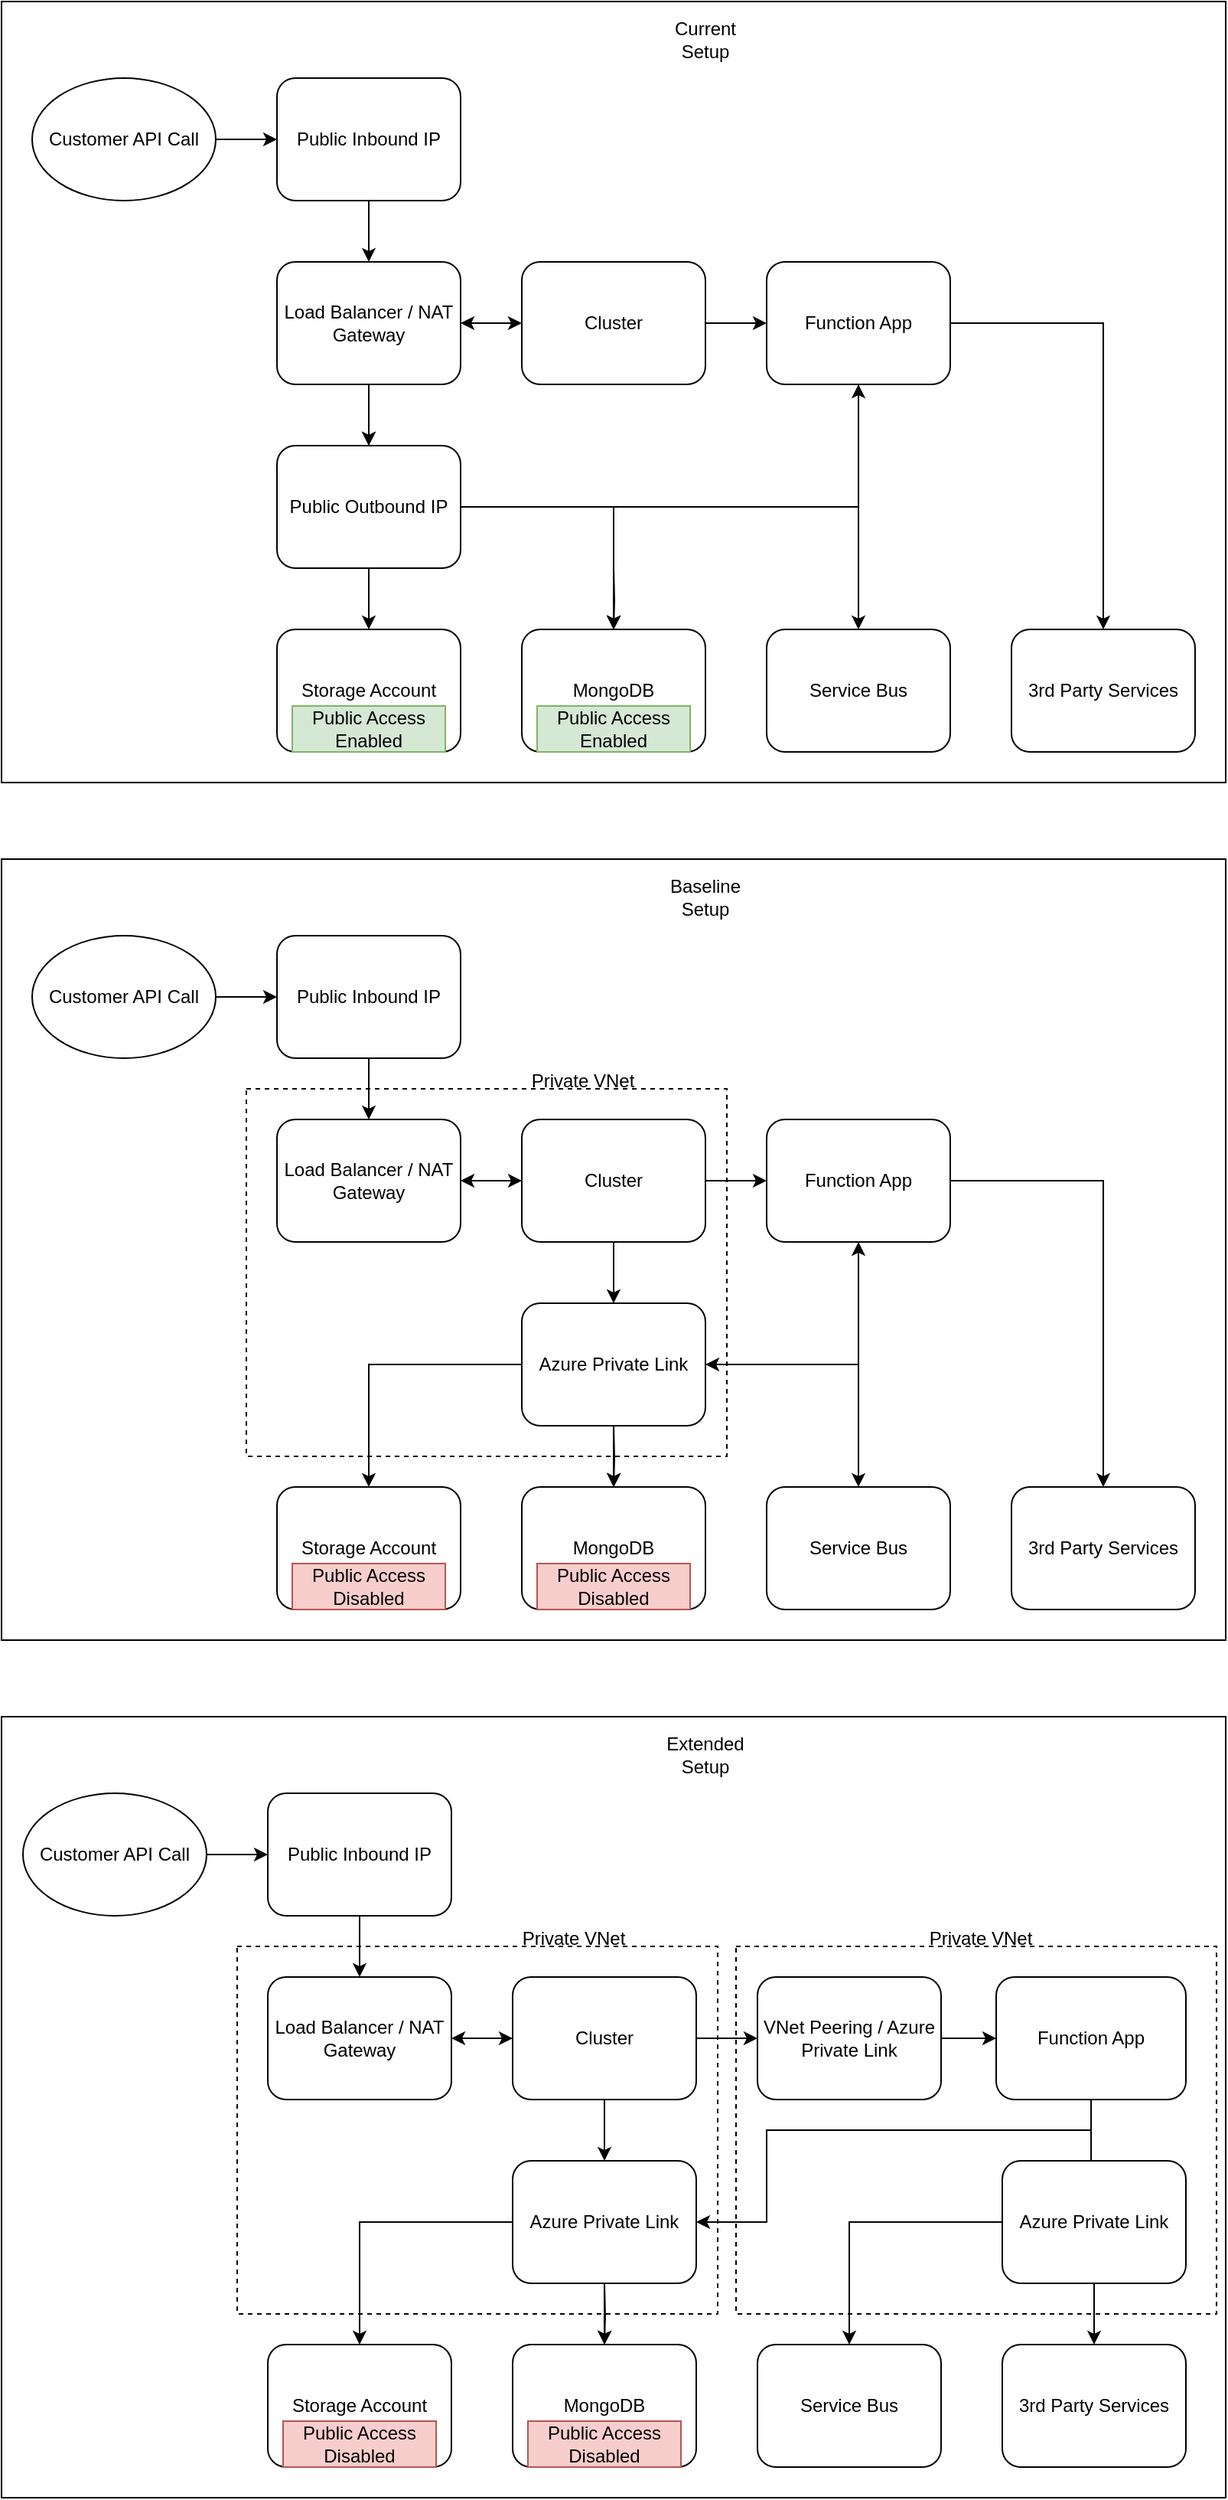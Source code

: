 <mxfile version="23.0.1" type="github">
  <diagram name="Page-1" id="20M73AAbPpsOpiNFh2Rf">
    <mxGraphModel dx="2052" dy="1188" grid="1" gridSize="10" guides="1" tooltips="1" connect="1" arrows="1" fold="1" page="1" pageScale="1" pageWidth="827" pageHeight="1169" math="0" shadow="0">
      <root>
        <mxCell id="0" />
        <mxCell id="1" parent="0" />
        <mxCell id="LOcvImVd184odbR1vvfn-132" value="" style="rounded=0;whiteSpace=wrap;html=1;" vertex="1" parent="1">
          <mxGeometry x="20" y="30" width="800" height="510" as="geometry" />
        </mxCell>
        <mxCell id="LOcvImVd184odbR1vvfn-131" value="" style="rounded=0;whiteSpace=wrap;html=1;" vertex="1" parent="1">
          <mxGeometry x="20" y="1150" width="800" height="510" as="geometry" />
        </mxCell>
        <mxCell id="LOcvImVd184odbR1vvfn-130" value="" style="rounded=0;whiteSpace=wrap;html=1;" vertex="1" parent="1">
          <mxGeometry x="20" y="590" width="800" height="510" as="geometry" />
        </mxCell>
        <mxCell id="LOcvImVd184odbR1vvfn-82" value="" style="rounded=0;whiteSpace=wrap;html=1;fillColor=none;dashed=1;" vertex="1" parent="1">
          <mxGeometry x="180" y="740" width="314" height="240" as="geometry" />
        </mxCell>
        <mxCell id="LOcvImVd184odbR1vvfn-113" value="" style="rounded=0;whiteSpace=wrap;html=1;fillColor=none;dashed=1;" vertex="1" parent="1">
          <mxGeometry x="500" y="1300" width="314" height="240" as="geometry" />
        </mxCell>
        <mxCell id="LOcvImVd184odbR1vvfn-107" value="" style="rounded=0;whiteSpace=wrap;html=1;fillColor=none;dashed=1;" vertex="1" parent="1">
          <mxGeometry x="174" y="1300" width="314" height="240" as="geometry" />
        </mxCell>
        <mxCell id="LOcvImVd184odbR1vvfn-3" style="edgeStyle=orthogonalEdgeStyle;rounded=0;orthogonalLoop=1;jettySize=auto;html=1;entryX=0.5;entryY=0;entryDx=0;entryDy=0;startArrow=none;startFill=0;exitX=0.5;exitY=1;exitDx=0;exitDy=0;" edge="1" parent="1" source="LOcvImVd184odbR1vvfn-48" target="LOcvImVd184odbR1vvfn-2">
          <mxGeometry relative="1" as="geometry">
            <mxPoint x="260" y="400" as="sourcePoint" />
          </mxGeometry>
        </mxCell>
        <mxCell id="LOcvImVd184odbR1vvfn-2" value="Storage Account" style="rounded=1;whiteSpace=wrap;html=1;" vertex="1" parent="1">
          <mxGeometry x="200" y="440" width="120" height="80" as="geometry" />
        </mxCell>
        <mxCell id="LOcvImVd184odbR1vvfn-11" value="MongoDB" style="rounded=1;whiteSpace=wrap;html=1;" vertex="1" parent="1">
          <mxGeometry x="360" y="440" width="120" height="80" as="geometry" />
        </mxCell>
        <mxCell id="LOcvImVd184odbR1vvfn-14" style="edgeStyle=orthogonalEdgeStyle;rounded=0;orthogonalLoop=1;jettySize=auto;html=1;entryX=0.5;entryY=0;entryDx=0;entryDy=0;startArrow=none;startFill=0;" edge="1" parent="1" target="LOcvImVd184odbR1vvfn-11">
          <mxGeometry relative="1" as="geometry">
            <mxPoint x="420" y="400" as="sourcePoint" />
          </mxGeometry>
        </mxCell>
        <mxCell id="LOcvImVd184odbR1vvfn-16" style="edgeStyle=orthogonalEdgeStyle;rounded=0;orthogonalLoop=1;jettySize=auto;html=1;entryX=0.5;entryY=0;entryDx=0;entryDy=0;startArrow=classic;startFill=1;" edge="1" parent="1" source="LOcvImVd184odbR1vvfn-13" target="LOcvImVd184odbR1vvfn-15">
          <mxGeometry relative="1" as="geometry" />
        </mxCell>
        <mxCell id="LOcvImVd184odbR1vvfn-18" style="edgeStyle=orthogonalEdgeStyle;rounded=0;orthogonalLoop=1;jettySize=auto;html=1;" edge="1" parent="1" source="LOcvImVd184odbR1vvfn-13" target="LOcvImVd184odbR1vvfn-17">
          <mxGeometry relative="1" as="geometry" />
        </mxCell>
        <mxCell id="LOcvImVd184odbR1vvfn-126" style="edgeStyle=orthogonalEdgeStyle;rounded=0;orthogonalLoop=1;jettySize=auto;html=1;entryX=0.5;entryY=0;entryDx=0;entryDy=0;" edge="1" parent="1" source="LOcvImVd184odbR1vvfn-13" target="LOcvImVd184odbR1vvfn-11">
          <mxGeometry relative="1" as="geometry">
            <Array as="points">
              <mxPoint x="580" y="360" />
              <mxPoint x="420" y="360" />
            </Array>
          </mxGeometry>
        </mxCell>
        <mxCell id="LOcvImVd184odbR1vvfn-13" value="Function App" style="rounded=1;whiteSpace=wrap;html=1;" vertex="1" parent="1">
          <mxGeometry x="520" y="200" width="120" height="80" as="geometry" />
        </mxCell>
        <mxCell id="LOcvImVd184odbR1vvfn-15" value="Service Bus" style="rounded=1;whiteSpace=wrap;html=1;" vertex="1" parent="1">
          <mxGeometry x="520" y="440" width="120" height="80" as="geometry" />
        </mxCell>
        <mxCell id="LOcvImVd184odbR1vvfn-17" value="3rd Party Services" style="rounded=1;whiteSpace=wrap;html=1;" vertex="1" parent="1">
          <mxGeometry x="680" y="440" width="120" height="80" as="geometry" />
        </mxCell>
        <mxCell id="LOcvImVd184odbR1vvfn-52" style="edgeStyle=orthogonalEdgeStyle;rounded=0;orthogonalLoop=1;jettySize=auto;html=1;entryX=0.5;entryY=0;entryDx=0;entryDy=0;" edge="1" parent="1" source="LOcvImVd184odbR1vvfn-48" target="LOcvImVd184odbR1vvfn-11">
          <mxGeometry relative="1" as="geometry">
            <Array as="points">
              <mxPoint x="420" y="360" />
            </Array>
          </mxGeometry>
        </mxCell>
        <mxCell id="LOcvImVd184odbR1vvfn-42" value="Load Balancer / NAT Gateway" style="rounded=1;whiteSpace=wrap;html=1;" vertex="1" parent="1">
          <mxGeometry x="200" y="200" width="120" height="80" as="geometry" />
        </mxCell>
        <mxCell id="LOcvImVd184odbR1vvfn-50" value="" style="edgeStyle=orthogonalEdgeStyle;rounded=0;orthogonalLoop=1;jettySize=auto;html=1;entryX=0.5;entryY=0;entryDx=0;entryDy=0;startArrow=classic;startFill=1;" edge="1" parent="1" source="LOcvImVd184odbR1vvfn-13" target="LOcvImVd184odbR1vvfn-1">
          <mxGeometry relative="1" as="geometry">
            <mxPoint x="520" y="240" as="sourcePoint" />
            <mxPoint x="420" y="320" as="targetPoint" />
            <Array as="points">
              <mxPoint x="420" y="240" />
            </Array>
          </mxGeometry>
        </mxCell>
        <mxCell id="LOcvImVd184odbR1vvfn-59" style="edgeStyle=orthogonalEdgeStyle;rounded=0;orthogonalLoop=1;jettySize=auto;html=1;entryX=1;entryY=0.5;entryDx=0;entryDy=0;startArrow=classic;startFill=1;" edge="1" parent="1" source="LOcvImVd184odbR1vvfn-1" target="LOcvImVd184odbR1vvfn-42">
          <mxGeometry relative="1" as="geometry" />
        </mxCell>
        <mxCell id="LOcvImVd184odbR1vvfn-1" value="Cluster" style="rounded=1;whiteSpace=wrap;html=1;" vertex="1" parent="1">
          <mxGeometry x="360" y="200" width="120" height="80" as="geometry" />
        </mxCell>
        <mxCell id="LOcvImVd184odbR1vvfn-53" value="" style="edgeStyle=orthogonalEdgeStyle;rounded=0;orthogonalLoop=1;jettySize=auto;html=1;entryX=0.5;entryY=0;entryDx=0;entryDy=0;startArrow=none;startFill=0;exitX=0.5;exitY=1;exitDx=0;exitDy=0;" edge="1" parent="1" source="LOcvImVd184odbR1vvfn-42" target="LOcvImVd184odbR1vvfn-48">
          <mxGeometry relative="1" as="geometry">
            <mxPoint x="260" y="280" as="sourcePoint" />
            <mxPoint x="260" y="440" as="targetPoint" />
          </mxGeometry>
        </mxCell>
        <mxCell id="LOcvImVd184odbR1vvfn-54" value="" style="edgeStyle=orthogonalEdgeStyle;rounded=0;orthogonalLoop=1;jettySize=auto;html=1;entryX=0.5;entryY=0;entryDx=0;entryDy=0;" edge="1" parent="1" source="LOcvImVd184odbR1vvfn-42" target="LOcvImVd184odbR1vvfn-48">
          <mxGeometry relative="1" as="geometry">
            <mxPoint x="260" y="280" as="sourcePoint" />
            <mxPoint x="420" y="440" as="targetPoint" />
            <Array as="points" />
          </mxGeometry>
        </mxCell>
        <mxCell id="LOcvImVd184odbR1vvfn-48" value="Public Outbound IP" style="rounded=1;whiteSpace=wrap;html=1;" vertex="1" parent="1">
          <mxGeometry x="200" y="320" width="120" height="80" as="geometry" />
        </mxCell>
        <mxCell id="LOcvImVd184odbR1vvfn-56" style="edgeStyle=orthogonalEdgeStyle;rounded=0;orthogonalLoop=1;jettySize=auto;html=1;entryX=0.5;entryY=0;entryDx=0;entryDy=0;" edge="1" parent="1" source="LOcvImVd184odbR1vvfn-55" target="LOcvImVd184odbR1vvfn-42">
          <mxGeometry relative="1" as="geometry" />
        </mxCell>
        <mxCell id="LOcvImVd184odbR1vvfn-55" value="Public Inbound IP" style="rounded=1;whiteSpace=wrap;html=1;" vertex="1" parent="1">
          <mxGeometry x="200" y="80" width="120" height="80" as="geometry" />
        </mxCell>
        <mxCell id="LOcvImVd184odbR1vvfn-84" style="edgeStyle=orthogonalEdgeStyle;rounded=0;orthogonalLoop=1;jettySize=auto;html=1;entryX=0;entryY=0.5;entryDx=0;entryDy=0;" edge="1" parent="1" source="LOcvImVd184odbR1vvfn-57" target="LOcvImVd184odbR1vvfn-55">
          <mxGeometry relative="1" as="geometry" />
        </mxCell>
        <mxCell id="LOcvImVd184odbR1vvfn-57" value="Customer API Call" style="ellipse;whiteSpace=wrap;html=1;" vertex="1" parent="1">
          <mxGeometry x="40" y="80" width="120" height="80" as="geometry" />
        </mxCell>
        <mxCell id="LOcvImVd184odbR1vvfn-60" style="edgeStyle=orthogonalEdgeStyle;rounded=0;orthogonalLoop=1;jettySize=auto;html=1;entryX=0.5;entryY=0;entryDx=0;entryDy=0;startArrow=none;startFill=0;exitX=0.5;exitY=1;exitDx=0;exitDy=0;" edge="1" parent="1" source="LOcvImVd184odbR1vvfn-76" target="LOcvImVd184odbR1vvfn-61">
          <mxGeometry relative="1" as="geometry">
            <mxPoint x="260" y="960" as="sourcePoint" />
            <Array as="points">
              <mxPoint x="420" y="920" />
              <mxPoint x="260" y="920" />
            </Array>
          </mxGeometry>
        </mxCell>
        <mxCell id="LOcvImVd184odbR1vvfn-61" value="Storage Account" style="rounded=1;whiteSpace=wrap;html=1;" vertex="1" parent="1">
          <mxGeometry x="200" y="1000" width="120" height="80" as="geometry" />
        </mxCell>
        <mxCell id="LOcvImVd184odbR1vvfn-62" value="MongoDB" style="rounded=1;whiteSpace=wrap;html=1;" vertex="1" parent="1">
          <mxGeometry x="360" y="1000" width="120" height="80" as="geometry" />
        </mxCell>
        <mxCell id="LOcvImVd184odbR1vvfn-63" style="edgeStyle=orthogonalEdgeStyle;rounded=0;orthogonalLoop=1;jettySize=auto;html=1;entryX=0.5;entryY=0;entryDx=0;entryDy=0;startArrow=none;startFill=0;" edge="1" parent="1" target="LOcvImVd184odbR1vvfn-62">
          <mxGeometry relative="1" as="geometry">
            <mxPoint x="420" y="960" as="sourcePoint" />
          </mxGeometry>
        </mxCell>
        <mxCell id="LOcvImVd184odbR1vvfn-64" style="edgeStyle=orthogonalEdgeStyle;rounded=0;orthogonalLoop=1;jettySize=auto;html=1;entryX=0.5;entryY=0;entryDx=0;entryDy=0;startArrow=classic;startFill=1;" edge="1" parent="1" source="LOcvImVd184odbR1vvfn-66" target="LOcvImVd184odbR1vvfn-67">
          <mxGeometry relative="1" as="geometry" />
        </mxCell>
        <mxCell id="LOcvImVd184odbR1vvfn-65" style="edgeStyle=orthogonalEdgeStyle;rounded=0;orthogonalLoop=1;jettySize=auto;html=1;" edge="1" parent="1" source="LOcvImVd184odbR1vvfn-66" target="LOcvImVd184odbR1vvfn-68">
          <mxGeometry relative="1" as="geometry" />
        </mxCell>
        <mxCell id="LOcvImVd184odbR1vvfn-127" style="edgeStyle=orthogonalEdgeStyle;rounded=0;orthogonalLoop=1;jettySize=auto;html=1;entryX=1;entryY=0.5;entryDx=0;entryDy=0;" edge="1" parent="1" source="LOcvImVd184odbR1vvfn-66" target="LOcvImVd184odbR1vvfn-76">
          <mxGeometry relative="1" as="geometry">
            <Array as="points">
              <mxPoint x="580" y="920" />
            </Array>
          </mxGeometry>
        </mxCell>
        <mxCell id="LOcvImVd184odbR1vvfn-66" value="Function App" style="rounded=1;whiteSpace=wrap;html=1;" vertex="1" parent="1">
          <mxGeometry x="520" y="760" width="120" height="80" as="geometry" />
        </mxCell>
        <mxCell id="LOcvImVd184odbR1vvfn-67" value="Service Bus" style="rounded=1;whiteSpace=wrap;html=1;" vertex="1" parent="1">
          <mxGeometry x="520" y="1000" width="120" height="80" as="geometry" />
        </mxCell>
        <mxCell id="LOcvImVd184odbR1vvfn-68" value="3rd Party Services" style="rounded=1;whiteSpace=wrap;html=1;" vertex="1" parent="1">
          <mxGeometry x="680" y="1000" width="120" height="80" as="geometry" />
        </mxCell>
        <mxCell id="LOcvImVd184odbR1vvfn-69" style="edgeStyle=orthogonalEdgeStyle;rounded=0;orthogonalLoop=1;jettySize=auto;html=1;entryX=0.5;entryY=0;entryDx=0;entryDy=0;" edge="1" parent="1" source="LOcvImVd184odbR1vvfn-76" target="LOcvImVd184odbR1vvfn-62">
          <mxGeometry relative="1" as="geometry">
            <Array as="points">
              <mxPoint x="420" y="920" />
            </Array>
          </mxGeometry>
        </mxCell>
        <mxCell id="LOcvImVd184odbR1vvfn-70" value="Load Balancer / NAT Gateway" style="rounded=1;whiteSpace=wrap;html=1;" vertex="1" parent="1">
          <mxGeometry x="200" y="760" width="120" height="80" as="geometry" />
        </mxCell>
        <mxCell id="LOcvImVd184odbR1vvfn-71" value="" style="edgeStyle=orthogonalEdgeStyle;rounded=0;orthogonalLoop=1;jettySize=auto;html=1;entryX=0.5;entryY=0;entryDx=0;entryDy=0;startArrow=classic;startFill=1;" edge="1" parent="1" source="LOcvImVd184odbR1vvfn-66" target="LOcvImVd184odbR1vvfn-73">
          <mxGeometry relative="1" as="geometry">
            <mxPoint x="520" y="800" as="sourcePoint" />
            <mxPoint x="420" y="880" as="targetPoint" />
            <Array as="points">
              <mxPoint x="420" y="800" />
            </Array>
          </mxGeometry>
        </mxCell>
        <mxCell id="LOcvImVd184odbR1vvfn-72" style="edgeStyle=orthogonalEdgeStyle;rounded=0;orthogonalLoop=1;jettySize=auto;html=1;entryX=1;entryY=0.5;entryDx=0;entryDy=0;startArrow=classic;startFill=1;" edge="1" parent="1" source="LOcvImVd184odbR1vvfn-73" target="LOcvImVd184odbR1vvfn-70">
          <mxGeometry relative="1" as="geometry" />
        </mxCell>
        <mxCell id="LOcvImVd184odbR1vvfn-81" style="edgeStyle=orthogonalEdgeStyle;rounded=0;orthogonalLoop=1;jettySize=auto;html=1;entryX=0.5;entryY=0;entryDx=0;entryDy=0;" edge="1" parent="1" source="LOcvImVd184odbR1vvfn-73" target="LOcvImVd184odbR1vvfn-76">
          <mxGeometry relative="1" as="geometry" />
        </mxCell>
        <mxCell id="LOcvImVd184odbR1vvfn-73" value="Cluster" style="rounded=1;whiteSpace=wrap;html=1;" vertex="1" parent="1">
          <mxGeometry x="360" y="760" width="120" height="80" as="geometry" />
        </mxCell>
        <mxCell id="LOcvImVd184odbR1vvfn-76" value="Azure Private Link" style="rounded=1;whiteSpace=wrap;html=1;" vertex="1" parent="1">
          <mxGeometry x="360" y="880" width="120" height="80" as="geometry" />
        </mxCell>
        <mxCell id="LOcvImVd184odbR1vvfn-77" style="edgeStyle=orthogonalEdgeStyle;rounded=0;orthogonalLoop=1;jettySize=auto;html=1;entryX=0.5;entryY=0;entryDx=0;entryDy=0;" edge="1" parent="1" source="LOcvImVd184odbR1vvfn-78" target="LOcvImVd184odbR1vvfn-70">
          <mxGeometry relative="1" as="geometry" />
        </mxCell>
        <mxCell id="LOcvImVd184odbR1vvfn-78" value="Public Inbound IP" style="rounded=1;whiteSpace=wrap;html=1;" vertex="1" parent="1">
          <mxGeometry x="200" y="640" width="120" height="80" as="geometry" />
        </mxCell>
        <mxCell id="LOcvImVd184odbR1vvfn-86" style="edgeStyle=orthogonalEdgeStyle;rounded=0;orthogonalLoop=1;jettySize=auto;html=1;entryX=0;entryY=0.5;entryDx=0;entryDy=0;" edge="1" parent="1" source="LOcvImVd184odbR1vvfn-80" target="LOcvImVd184odbR1vvfn-78">
          <mxGeometry relative="1" as="geometry" />
        </mxCell>
        <mxCell id="LOcvImVd184odbR1vvfn-80" value="Customer API Call" style="ellipse;whiteSpace=wrap;html=1;" vertex="1" parent="1">
          <mxGeometry x="40" y="640" width="120" height="80" as="geometry" />
        </mxCell>
        <mxCell id="LOcvImVd184odbR1vvfn-83" value="Private VNet" style="text;html=1;strokeColor=none;fillColor=none;align=center;verticalAlign=middle;whiteSpace=wrap;rounded=0;" vertex="1" parent="1">
          <mxGeometry x="360" y="720" width="80" height="30" as="geometry" />
        </mxCell>
        <mxCell id="LOcvImVd184odbR1vvfn-87" style="edgeStyle=orthogonalEdgeStyle;rounded=0;orthogonalLoop=1;jettySize=auto;html=1;entryX=0.5;entryY=0;entryDx=0;entryDy=0;startArrow=none;startFill=0;exitX=0.5;exitY=1;exitDx=0;exitDy=0;" edge="1" parent="1" source="LOcvImVd184odbR1vvfn-102" target="LOcvImVd184odbR1vvfn-88">
          <mxGeometry relative="1" as="geometry">
            <mxPoint x="254" y="1520" as="sourcePoint" />
            <Array as="points">
              <mxPoint x="414" y="1480" />
              <mxPoint x="254" y="1480" />
            </Array>
          </mxGeometry>
        </mxCell>
        <mxCell id="LOcvImVd184odbR1vvfn-88" value="Storage Account" style="rounded=1;whiteSpace=wrap;html=1;" vertex="1" parent="1">
          <mxGeometry x="194" y="1560" width="120" height="80" as="geometry" />
        </mxCell>
        <mxCell id="LOcvImVd184odbR1vvfn-89" value="MongoDB" style="rounded=1;whiteSpace=wrap;html=1;" vertex="1" parent="1">
          <mxGeometry x="354" y="1560" width="120" height="80" as="geometry" />
        </mxCell>
        <mxCell id="LOcvImVd184odbR1vvfn-90" style="edgeStyle=orthogonalEdgeStyle;rounded=0;orthogonalLoop=1;jettySize=auto;html=1;entryX=0.5;entryY=0;entryDx=0;entryDy=0;startArrow=none;startFill=0;" edge="1" parent="1" target="LOcvImVd184odbR1vvfn-89">
          <mxGeometry relative="1" as="geometry">
            <mxPoint x="414" y="1520" as="sourcePoint" />
          </mxGeometry>
        </mxCell>
        <mxCell id="LOcvImVd184odbR1vvfn-92" style="edgeStyle=orthogonalEdgeStyle;rounded=0;orthogonalLoop=1;jettySize=auto;html=1;" edge="1" parent="1" source="LOcvImVd184odbR1vvfn-93" target="LOcvImVd184odbR1vvfn-95">
          <mxGeometry relative="1" as="geometry" />
        </mxCell>
        <mxCell id="LOcvImVd184odbR1vvfn-128" style="edgeStyle=orthogonalEdgeStyle;rounded=0;orthogonalLoop=1;jettySize=auto;html=1;entryX=1;entryY=0.5;entryDx=0;entryDy=0;" edge="1" parent="1" source="LOcvImVd184odbR1vvfn-93" target="LOcvImVd184odbR1vvfn-102">
          <mxGeometry relative="1" as="geometry">
            <Array as="points">
              <mxPoint x="732" y="1420" />
              <mxPoint x="520" y="1420" />
              <mxPoint x="520" y="1480" />
            </Array>
          </mxGeometry>
        </mxCell>
        <mxCell id="LOcvImVd184odbR1vvfn-93" value="Function App" style="rounded=1;whiteSpace=wrap;html=1;" vertex="1" parent="1">
          <mxGeometry x="670" y="1320" width="124" height="80" as="geometry" />
        </mxCell>
        <mxCell id="LOcvImVd184odbR1vvfn-94" value="Service Bus" style="rounded=1;whiteSpace=wrap;html=1;" vertex="1" parent="1">
          <mxGeometry x="514" y="1560" width="120" height="80" as="geometry" />
        </mxCell>
        <mxCell id="LOcvImVd184odbR1vvfn-95" value="3rd Party Services" style="rounded=1;whiteSpace=wrap;html=1;" vertex="1" parent="1">
          <mxGeometry x="674" y="1560" width="120" height="80" as="geometry" />
        </mxCell>
        <mxCell id="LOcvImVd184odbR1vvfn-96" style="edgeStyle=orthogonalEdgeStyle;rounded=0;orthogonalLoop=1;jettySize=auto;html=1;entryX=0.5;entryY=0;entryDx=0;entryDy=0;" edge="1" parent="1" source="LOcvImVd184odbR1vvfn-102" target="LOcvImVd184odbR1vvfn-89">
          <mxGeometry relative="1" as="geometry">
            <Array as="points">
              <mxPoint x="414" y="1480" />
            </Array>
          </mxGeometry>
        </mxCell>
        <mxCell id="LOcvImVd184odbR1vvfn-97" value="Load Balancer / NAT Gateway" style="rounded=1;whiteSpace=wrap;html=1;" vertex="1" parent="1">
          <mxGeometry x="194" y="1320" width="120" height="80" as="geometry" />
        </mxCell>
        <mxCell id="LOcvImVd184odbR1vvfn-99" style="edgeStyle=orthogonalEdgeStyle;rounded=0;orthogonalLoop=1;jettySize=auto;html=1;entryX=1;entryY=0.5;entryDx=0;entryDy=0;startArrow=classic;startFill=1;" edge="1" parent="1" source="LOcvImVd184odbR1vvfn-101" target="LOcvImVd184odbR1vvfn-97">
          <mxGeometry relative="1" as="geometry" />
        </mxCell>
        <mxCell id="LOcvImVd184odbR1vvfn-100" style="edgeStyle=orthogonalEdgeStyle;rounded=0;orthogonalLoop=1;jettySize=auto;html=1;entryX=0.5;entryY=0;entryDx=0;entryDy=0;" edge="1" parent="1" source="LOcvImVd184odbR1vvfn-101" target="LOcvImVd184odbR1vvfn-102">
          <mxGeometry relative="1" as="geometry" />
        </mxCell>
        <mxCell id="LOcvImVd184odbR1vvfn-115" style="edgeStyle=orthogonalEdgeStyle;rounded=0;orthogonalLoop=1;jettySize=auto;html=1;entryX=0;entryY=0.5;entryDx=0;entryDy=0;" edge="1" parent="1" source="LOcvImVd184odbR1vvfn-101" target="LOcvImVd184odbR1vvfn-112">
          <mxGeometry relative="1" as="geometry" />
        </mxCell>
        <mxCell id="LOcvImVd184odbR1vvfn-101" value="Cluster" style="rounded=1;whiteSpace=wrap;html=1;" vertex="1" parent="1">
          <mxGeometry x="354" y="1320" width="120" height="80" as="geometry" />
        </mxCell>
        <mxCell id="LOcvImVd184odbR1vvfn-102" value="Azure Private Link" style="rounded=1;whiteSpace=wrap;html=1;" vertex="1" parent="1">
          <mxGeometry x="354" y="1440" width="120" height="80" as="geometry" />
        </mxCell>
        <mxCell id="LOcvImVd184odbR1vvfn-103" style="edgeStyle=orthogonalEdgeStyle;rounded=0;orthogonalLoop=1;jettySize=auto;html=1;entryX=0.5;entryY=0;entryDx=0;entryDy=0;" edge="1" parent="1" source="LOcvImVd184odbR1vvfn-104" target="LOcvImVd184odbR1vvfn-97">
          <mxGeometry relative="1" as="geometry" />
        </mxCell>
        <mxCell id="LOcvImVd184odbR1vvfn-104" value="Public Inbound IP" style="rounded=1;whiteSpace=wrap;html=1;" vertex="1" parent="1">
          <mxGeometry x="194" y="1200" width="120" height="80" as="geometry" />
        </mxCell>
        <mxCell id="LOcvImVd184odbR1vvfn-105" style="edgeStyle=orthogonalEdgeStyle;rounded=0;orthogonalLoop=1;jettySize=auto;html=1;entryX=0;entryY=0.5;entryDx=0;entryDy=0;" edge="1" parent="1" source="LOcvImVd184odbR1vvfn-106" target="LOcvImVd184odbR1vvfn-104">
          <mxGeometry relative="1" as="geometry" />
        </mxCell>
        <mxCell id="LOcvImVd184odbR1vvfn-106" value="Customer API Call" style="ellipse;whiteSpace=wrap;html=1;" vertex="1" parent="1">
          <mxGeometry x="34" y="1200" width="120" height="80" as="geometry" />
        </mxCell>
        <mxCell id="LOcvImVd184odbR1vvfn-108" value="Private VNet" style="text;html=1;strokeColor=none;fillColor=none;align=center;verticalAlign=middle;whiteSpace=wrap;rounded=0;" vertex="1" parent="1">
          <mxGeometry x="354" y="1280" width="80" height="30" as="geometry" />
        </mxCell>
        <mxCell id="LOcvImVd184odbR1vvfn-111" style="edgeStyle=orthogonalEdgeStyle;rounded=0;orthogonalLoop=1;jettySize=auto;html=1;entryX=0.5;entryY=0;entryDx=0;entryDy=0;" edge="1" parent="1" source="LOcvImVd184odbR1vvfn-109" target="LOcvImVd184odbR1vvfn-94">
          <mxGeometry relative="1" as="geometry" />
        </mxCell>
        <mxCell id="LOcvImVd184odbR1vvfn-109" value="Azure Private Link" style="rounded=1;whiteSpace=wrap;html=1;" vertex="1" parent="1">
          <mxGeometry x="674" y="1440" width="120" height="80" as="geometry" />
        </mxCell>
        <mxCell id="LOcvImVd184odbR1vvfn-116" style="edgeStyle=orthogonalEdgeStyle;rounded=0;orthogonalLoop=1;jettySize=auto;html=1;entryX=0;entryY=0.5;entryDx=0;entryDy=0;" edge="1" parent="1" source="LOcvImVd184odbR1vvfn-112" target="LOcvImVd184odbR1vvfn-93">
          <mxGeometry relative="1" as="geometry" />
        </mxCell>
        <mxCell id="LOcvImVd184odbR1vvfn-112" value="VNet Peering / Azure Private Link" style="rounded=1;whiteSpace=wrap;html=1;" vertex="1" parent="1">
          <mxGeometry x="514" y="1320" width="120" height="80" as="geometry" />
        </mxCell>
        <mxCell id="LOcvImVd184odbR1vvfn-114" value="Private VNet" style="text;html=1;strokeColor=none;fillColor=none;align=center;verticalAlign=middle;whiteSpace=wrap;rounded=0;" vertex="1" parent="1">
          <mxGeometry x="620" y="1280" width="80" height="30" as="geometry" />
        </mxCell>
        <mxCell id="LOcvImVd184odbR1vvfn-118" value="Public Access Enabled" style="text;html=1;strokeColor=#82b366;fillColor=#d5e8d4;align=center;verticalAlign=middle;whiteSpace=wrap;rounded=0;" vertex="1" parent="1">
          <mxGeometry x="210" y="490" width="100" height="30" as="geometry" />
        </mxCell>
        <mxCell id="LOcvImVd184odbR1vvfn-119" value="Public Access Enabled" style="text;html=1;strokeColor=#82b366;fillColor=#d5e8d4;align=center;verticalAlign=middle;whiteSpace=wrap;rounded=0;" vertex="1" parent="1">
          <mxGeometry x="370" y="490" width="100" height="30" as="geometry" />
        </mxCell>
        <mxCell id="LOcvImVd184odbR1vvfn-120" value="Public Access Disabled" style="text;html=1;strokeColor=#b85450;fillColor=#f8cecc;align=center;verticalAlign=middle;whiteSpace=wrap;rounded=0;" vertex="1" parent="1">
          <mxGeometry x="210" y="1050" width="100" height="30" as="geometry" />
        </mxCell>
        <mxCell id="LOcvImVd184odbR1vvfn-121" value="Public Access Disabled" style="text;html=1;strokeColor=#b85450;fillColor=#f8cecc;align=center;verticalAlign=middle;whiteSpace=wrap;rounded=0;" vertex="1" parent="1">
          <mxGeometry x="370" y="1050" width="100" height="30" as="geometry" />
        </mxCell>
        <mxCell id="LOcvImVd184odbR1vvfn-122" value="Public Access Disabled" style="text;html=1;strokeColor=#b85450;fillColor=#f8cecc;align=center;verticalAlign=middle;whiteSpace=wrap;rounded=0;" vertex="1" parent="1">
          <mxGeometry x="204" y="1610" width="100" height="30" as="geometry" />
        </mxCell>
        <mxCell id="LOcvImVd184odbR1vvfn-123" value="Public Access Disabled" style="text;html=1;strokeColor=#b85450;fillColor=#f8cecc;align=center;verticalAlign=middle;whiteSpace=wrap;rounded=0;" vertex="1" parent="1">
          <mxGeometry x="364" y="1610" width="100" height="30" as="geometry" />
        </mxCell>
        <mxCell id="LOcvImVd184odbR1vvfn-124" value="Current Setup" style="text;html=1;strokeColor=none;fillColor=none;align=center;verticalAlign=middle;whiteSpace=wrap;rounded=0;" vertex="1" parent="1">
          <mxGeometry x="450" y="40" width="60" height="30" as="geometry" />
        </mxCell>
        <mxCell id="LOcvImVd184odbR1vvfn-125" value="Baseline Setup" style="text;html=1;strokeColor=none;fillColor=none;align=center;verticalAlign=middle;whiteSpace=wrap;rounded=0;" vertex="1" parent="1">
          <mxGeometry x="450" y="600" width="60" height="30" as="geometry" />
        </mxCell>
        <mxCell id="LOcvImVd184odbR1vvfn-129" value="Extended Setup" style="text;html=1;strokeColor=none;fillColor=none;align=center;verticalAlign=middle;whiteSpace=wrap;rounded=0;" vertex="1" parent="1">
          <mxGeometry x="450" y="1160" width="60" height="30" as="geometry" />
        </mxCell>
      </root>
    </mxGraphModel>
  </diagram>
</mxfile>
